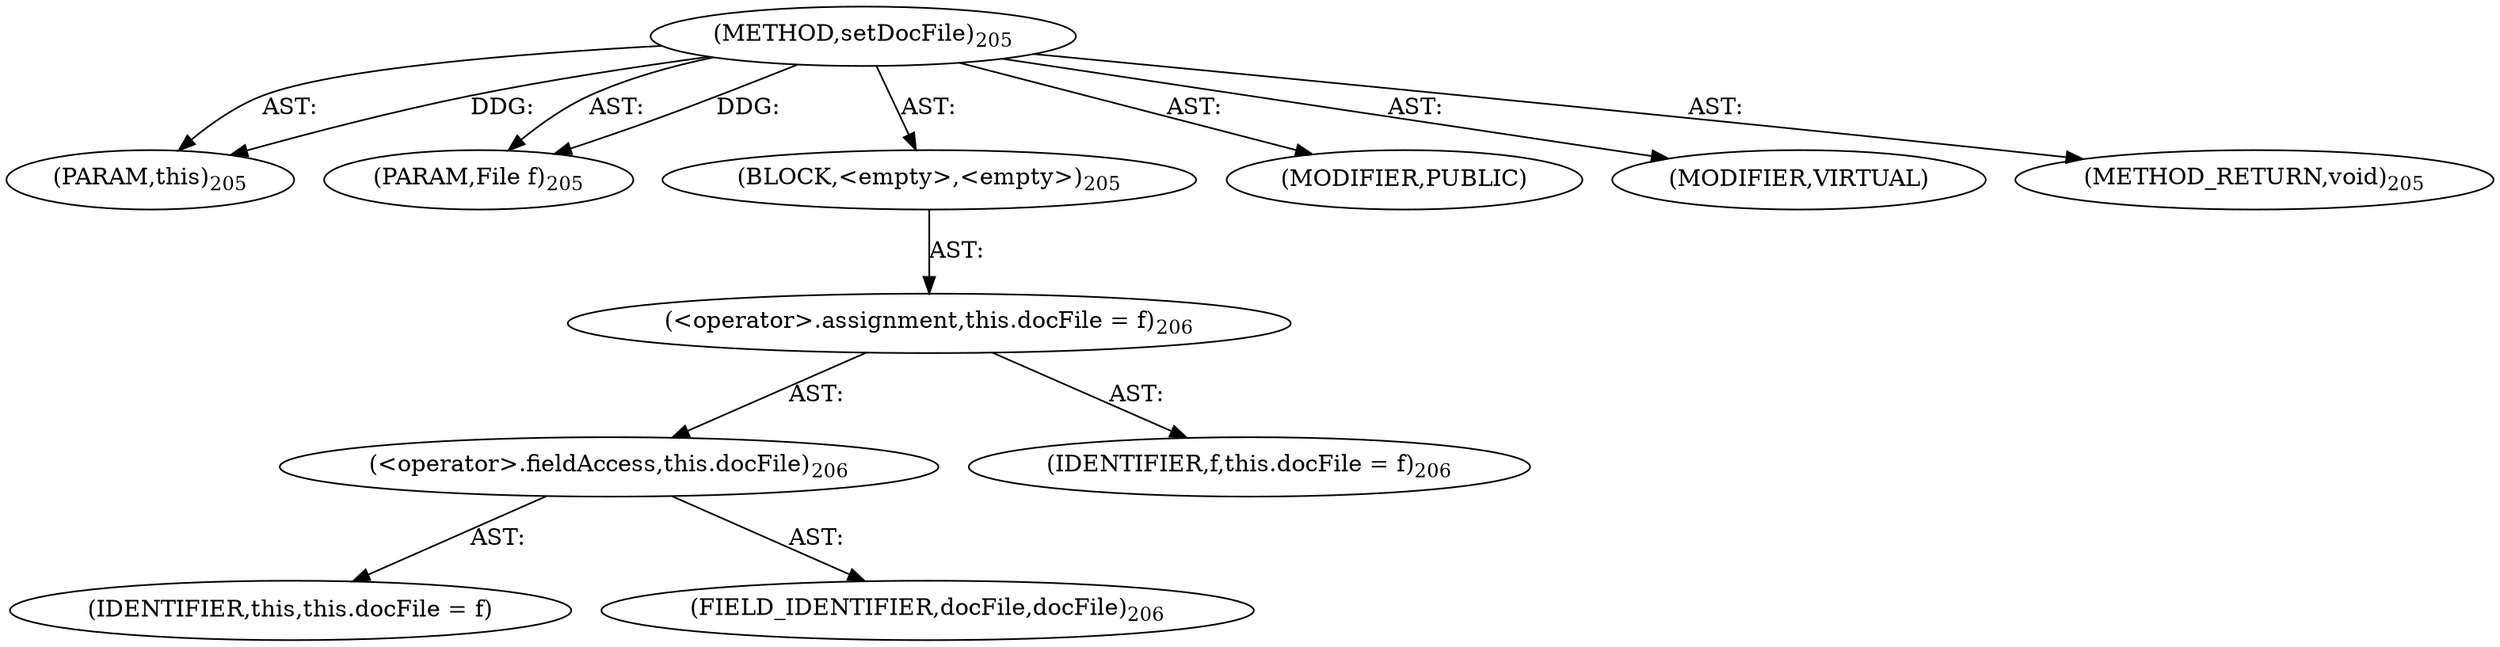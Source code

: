 digraph "setDocFile" {  
"111669149698" [label = <(METHOD,setDocFile)<SUB>205</SUB>> ]
"115964117001" [label = <(PARAM,this)<SUB>205</SUB>> ]
"115964117002" [label = <(PARAM,File f)<SUB>205</SUB>> ]
"25769803778" [label = <(BLOCK,&lt;empty&gt;,&lt;empty&gt;)<SUB>205</SUB>> ]
"30064771097" [label = <(&lt;operator&gt;.assignment,this.docFile = f)<SUB>206</SUB>> ]
"30064771098" [label = <(&lt;operator&gt;.fieldAccess,this.docFile)<SUB>206</SUB>> ]
"68719476764" [label = <(IDENTIFIER,this,this.docFile = f)> ]
"55834574858" [label = <(FIELD_IDENTIFIER,docFile,docFile)<SUB>206</SUB>> ]
"68719476765" [label = <(IDENTIFIER,f,this.docFile = f)<SUB>206</SUB>> ]
"133143986186" [label = <(MODIFIER,PUBLIC)> ]
"133143986187" [label = <(MODIFIER,VIRTUAL)> ]
"128849018882" [label = <(METHOD_RETURN,void)<SUB>205</SUB>> ]
  "111669149698" -> "115964117001"  [ label = "AST: "] 
  "111669149698" -> "115964117002"  [ label = "AST: "] 
  "111669149698" -> "25769803778"  [ label = "AST: "] 
  "111669149698" -> "133143986186"  [ label = "AST: "] 
  "111669149698" -> "133143986187"  [ label = "AST: "] 
  "111669149698" -> "128849018882"  [ label = "AST: "] 
  "25769803778" -> "30064771097"  [ label = "AST: "] 
  "30064771097" -> "30064771098"  [ label = "AST: "] 
  "30064771097" -> "68719476765"  [ label = "AST: "] 
  "30064771098" -> "68719476764"  [ label = "AST: "] 
  "30064771098" -> "55834574858"  [ label = "AST: "] 
  "111669149698" -> "115964117001"  [ label = "DDG: "] 
  "111669149698" -> "115964117002"  [ label = "DDG: "] 
}
